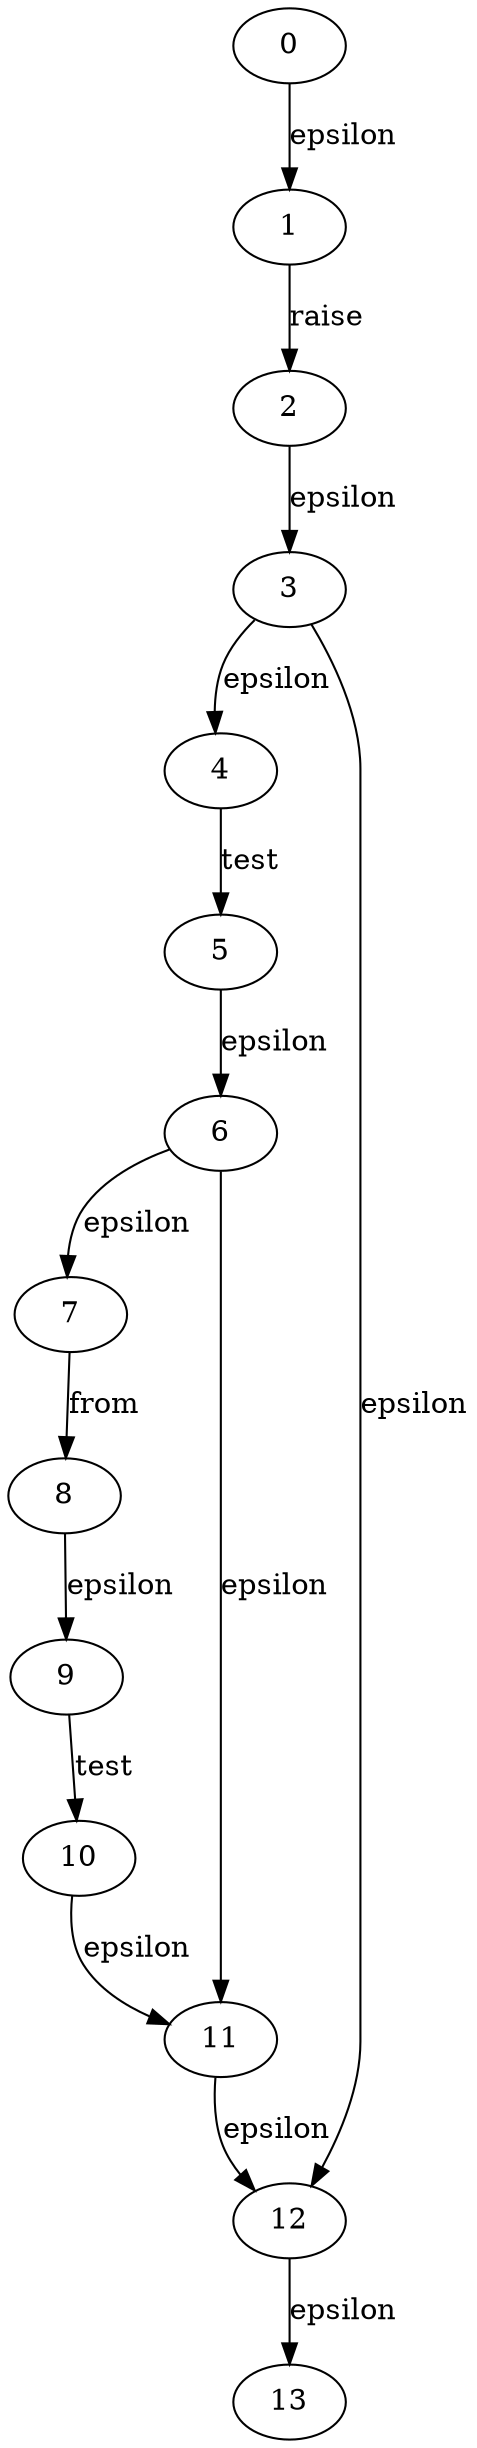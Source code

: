 
digraph raise_stmt {
  0->1[label=epsilon]
  1->2[label="raise"]
  2->3[label=epsilon]
  3->4[label=epsilon]
  4->5[label=test]
  5->6[label=epsilon]
  6->7[label=epsilon]
  7->8[label="from"]
  8->9[label=epsilon]
  9->10[label=test]
  10->11[label=epsilon]
  11->12[label=epsilon]
  12->13[label=epsilon]
  6->11[label=epsilon]
  3->12[label=epsilon]
}
